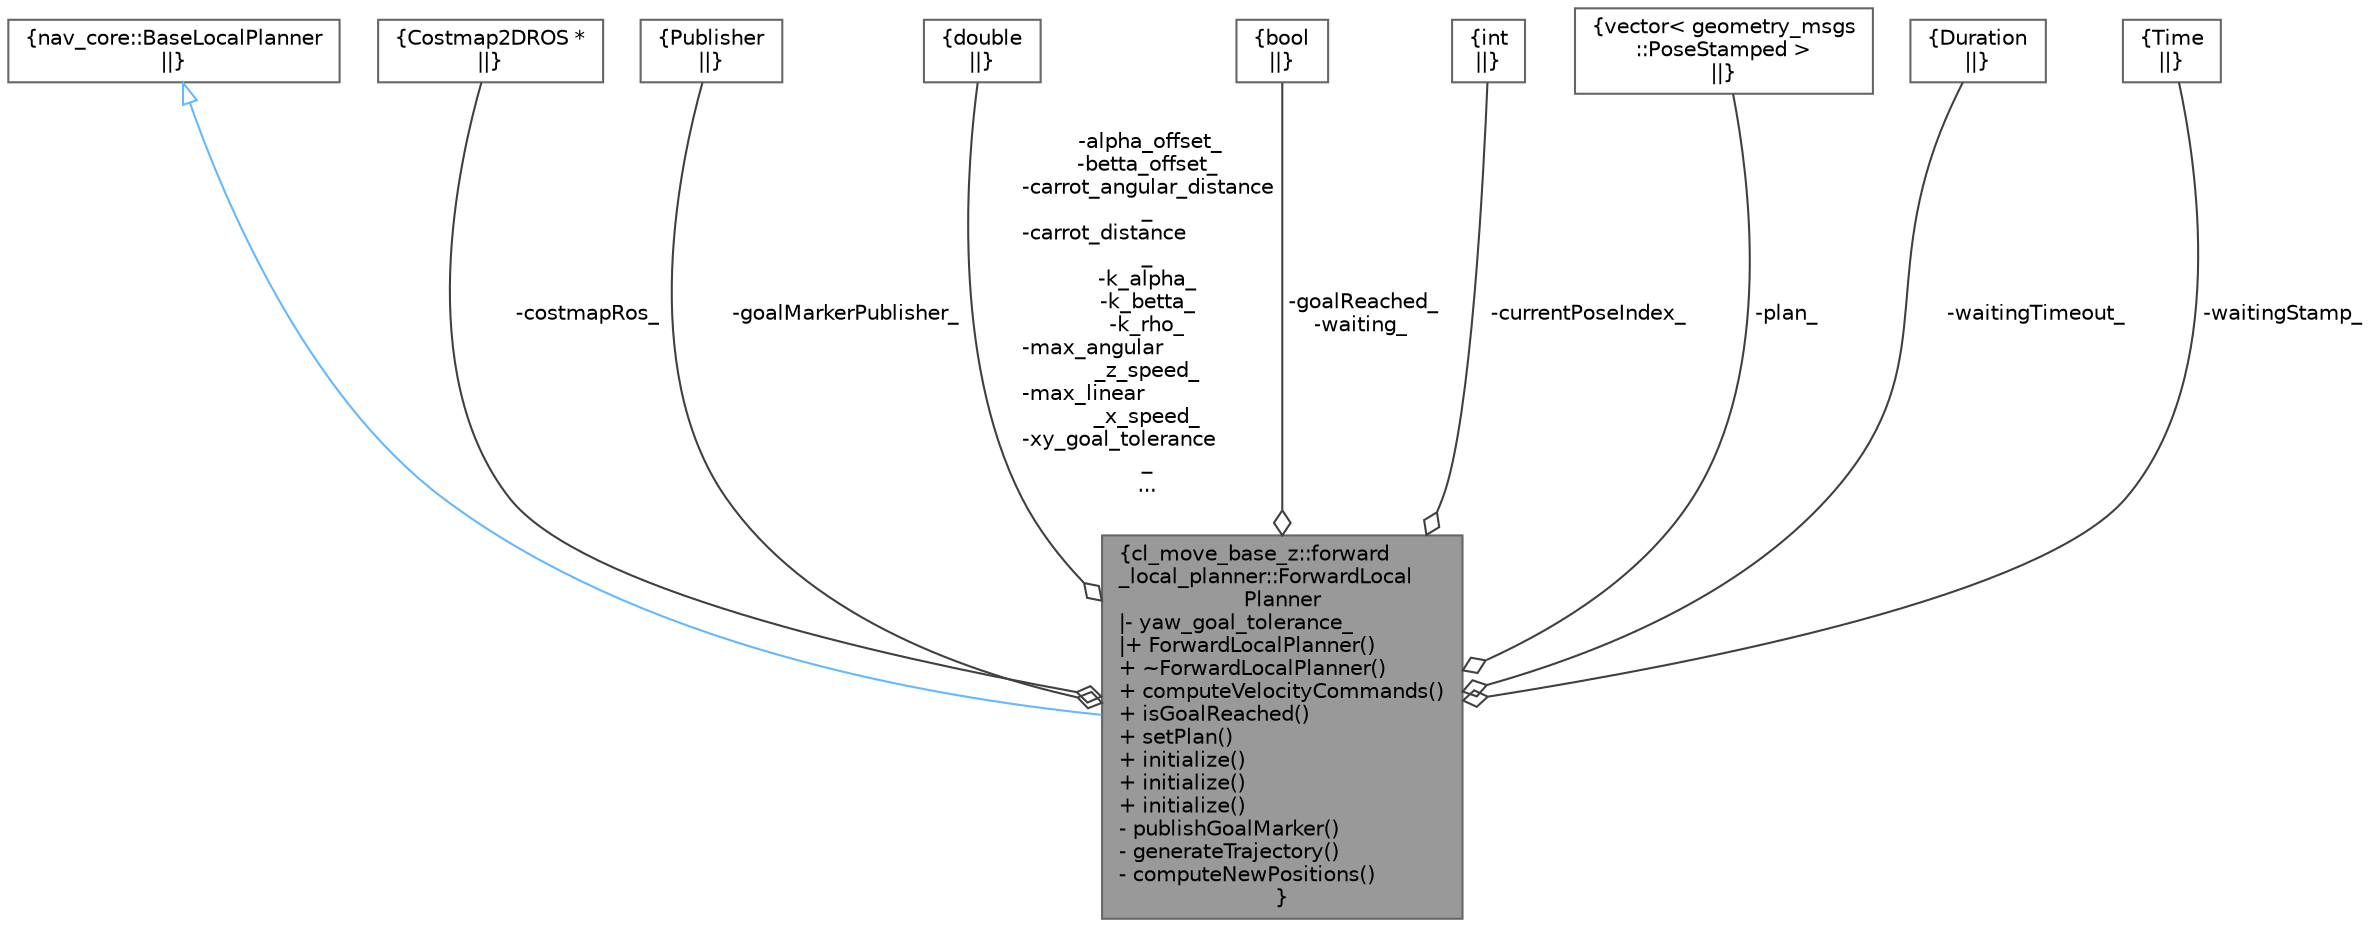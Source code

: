 digraph "cl_move_base_z::forward_local_planner::ForwardLocalPlanner"
{
 // LATEX_PDF_SIZE
  bgcolor="transparent";
  edge [fontname=Helvetica,fontsize=10,labelfontname=Helvetica,labelfontsize=10];
  node [fontname=Helvetica,fontsize=10,shape=box,height=0.2,width=0.4];
  Node1 [label="{cl_move_base_z::forward\l_local_planner::ForwardLocal\lPlanner\n|- yaw_goal_tolerance_\l|+ ForwardLocalPlanner()\l+ ~ForwardLocalPlanner()\l+ computeVelocityCommands()\l+ isGoalReached()\l+ setPlan()\l+ initialize()\l+ initialize()\l+ initialize()\l- publishGoalMarker()\l- generateTrajectory()\l- computeNewPositions()\l}",height=0.2,width=0.4,color="gray40", fillcolor="grey60", style="filled", fontcolor="black",tooltip=" "];
  Node2 -> Node1 [dir="back",color="steelblue1",style="solid",arrowtail="onormal"];
  Node2 [label="{nav_core::BaseLocalPlanner\n||}",height=0.2,width=0.4,color="gray40", fillcolor="white", style="filled",tooltip=" "];
  Node3 -> Node1 [color="grey25",style="solid",label=" -costmapRos_" ,arrowhead="odiamond"];
  Node3 [label="{Costmap2DROS *\n||}",height=0.2,width=0.4,color="gray40", fillcolor="white", style="filled",tooltip=" "];
  Node4 -> Node1 [color="grey25",style="solid",label=" -goalMarkerPublisher_" ,arrowhead="odiamond"];
  Node4 [label="{Publisher\n||}",height=0.2,width=0.4,color="gray40", fillcolor="white", style="filled",tooltip=" "];
  Node5 -> Node1 [color="grey25",style="solid",label=" -alpha_offset_\n-betta_offset_\n-carrot_angular_distance\l_\n-carrot_distance\l_\n-k_alpha_\n-k_betta_\n-k_rho_\n-max_angular\l_z_speed_\n-max_linear\l_x_speed_\n-xy_goal_tolerance\l_\n..." ,arrowhead="odiamond"];
  Node5 [label="{double\n||}",height=0.2,width=0.4,color="gray40", fillcolor="white", style="filled",tooltip=" "];
  Node6 -> Node1 [color="grey25",style="solid",label=" -goalReached_\n-waiting_" ,arrowhead="odiamond"];
  Node6 [label="{bool\n||}",height=0.2,width=0.4,color="gray40", fillcolor="white", style="filled",URL="$classbool.html",tooltip=" "];
  Node7 -> Node1 [color="grey25",style="solid",label=" -currentPoseIndex_" ,arrowhead="odiamond"];
  Node7 [label="{int\n||}",height=0.2,width=0.4,color="gray40", fillcolor="white", style="filled",tooltip=" "];
  Node8 -> Node1 [color="grey25",style="solid",label=" -plan_" ,arrowhead="odiamond"];
  Node8 [label="{vector\< geometry_msgs\l::PoseStamped \>\n||}",height=0.2,width=0.4,color="gray40", fillcolor="white", style="filled",tooltip=" "];
  Node9 -> Node1 [color="grey25",style="solid",label=" -waitingTimeout_" ,arrowhead="odiamond"];
  Node9 [label="{Duration\n||}",height=0.2,width=0.4,color="gray40", fillcolor="white", style="filled",tooltip=" "];
  Node10 -> Node1 [color="grey25",style="solid",label=" -waitingStamp_" ,arrowhead="odiamond"];
  Node10 [label="{Time\n||}",height=0.2,width=0.4,color="gray40", fillcolor="white", style="filled",tooltip=" "];
}
